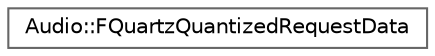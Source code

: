 digraph "Graphical Class Hierarchy"
{
 // INTERACTIVE_SVG=YES
 // LATEX_PDF_SIZE
  bgcolor="transparent";
  edge [fontname=Helvetica,fontsize=10,labelfontname=Helvetica,labelfontsize=10];
  node [fontname=Helvetica,fontsize=10,shape=box,height=0.2,width=0.4];
  rankdir="LR";
  Node0 [id="Node000000",label="Audio::FQuartzQuantizedRequestData",height=0.2,width=0.4,color="grey40", fillcolor="white", style="filled",URL="$dc/d7e/structAudio_1_1FQuartzQuantizedRequestData.html",tooltip=" "];
}
